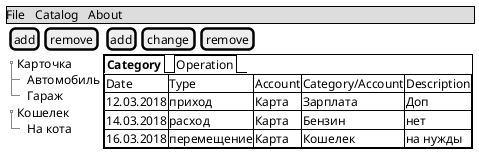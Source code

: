 @startuml
salt
{
{* File | Catalog | About}

{
    {[add] | [remove]} | {[add]|[change]|[remove]}
    {T
        +Карточка
        ++Автомобиль
        ++Гараж
        +Кошелек
        ++На кота

    }|
    {+
       {/ <b>Category | Operation}
       {#
       Date | Type | Account | Category/Account | Description
       12.03.2018 | приход | Карта | Зарплата | Доп
       14.03.2018 | расход | Карта | Бензин | нет
       16.03.2018 | перемещение | Карта | Кошелек | на нужды
        }
    }

}

}
@enduml